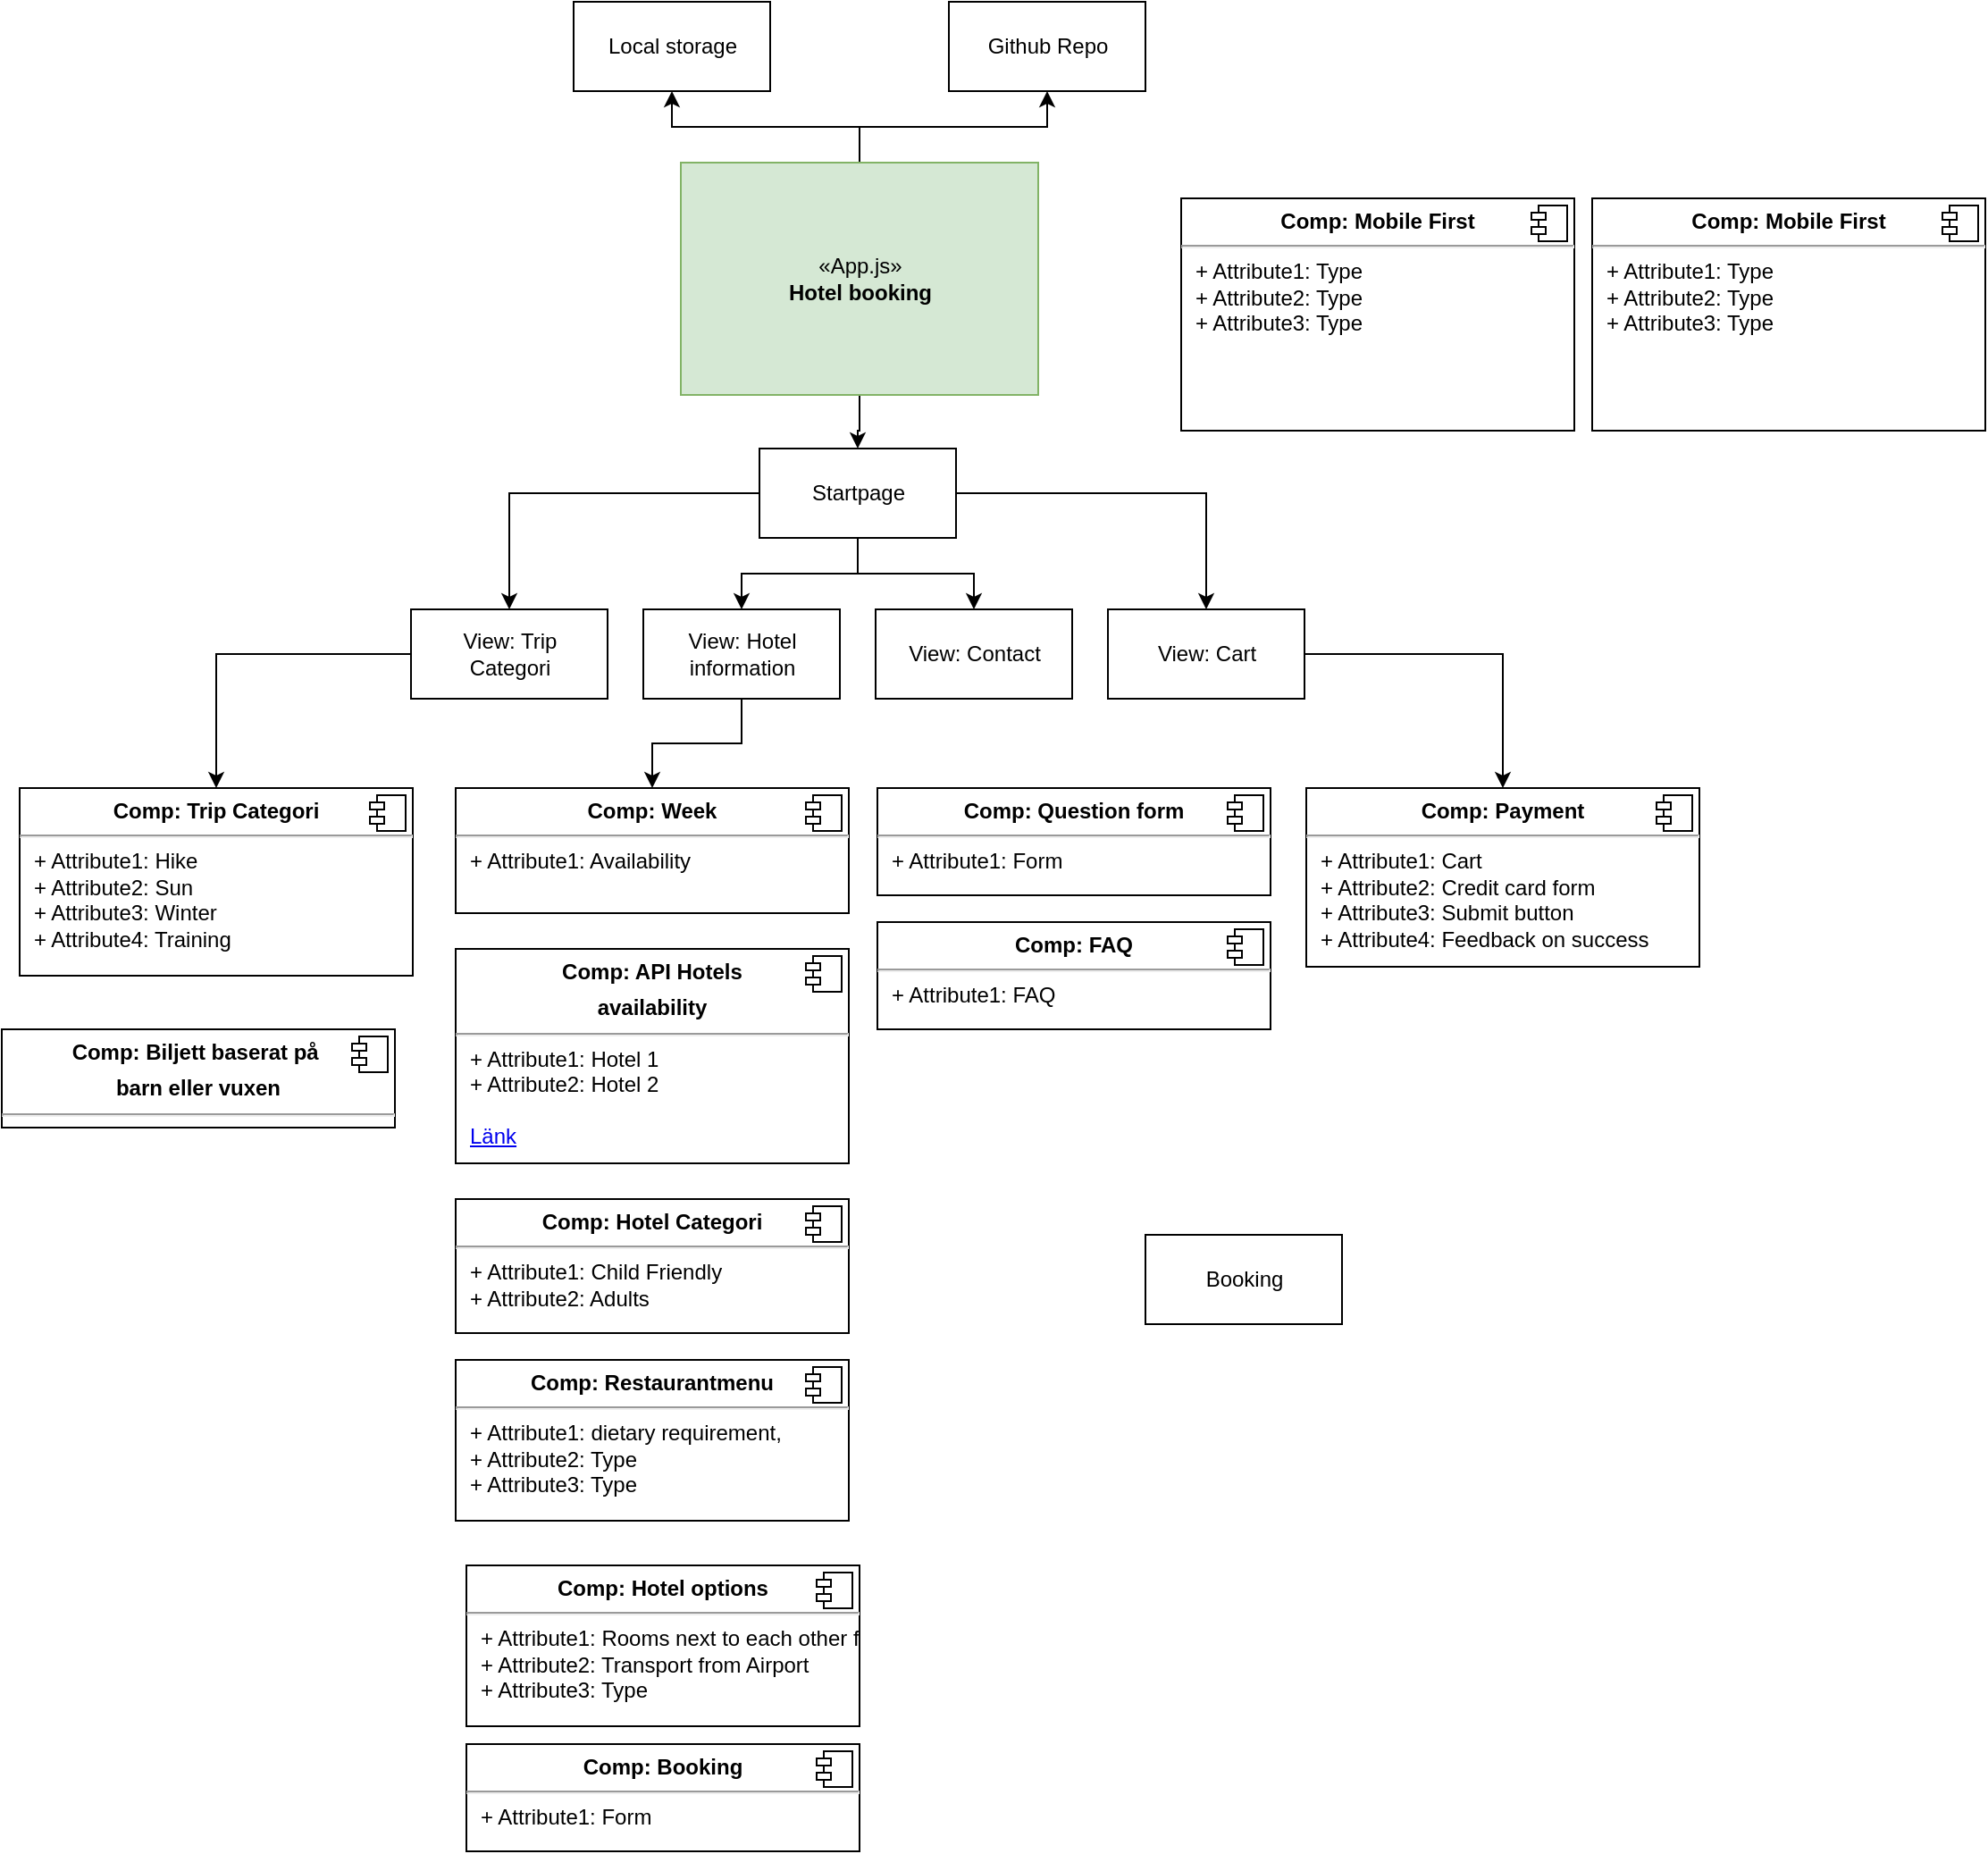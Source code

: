 <mxfile version="20.2.7" type="github"><diagram id="IEOr7dW3rw9yl9XWlPnF" name="Sida-1"><mxGraphModel dx="2590" dy="1131" grid="0" gridSize="10" guides="1" tooltips="1" connect="1" arrows="1" fold="1" page="1" pageScale="1" pageWidth="827" pageHeight="1169" math="0" shadow="0"><root><mxCell id="0"/><mxCell id="1" parent="0"/><mxCell id="TIYp-XYi7QgNWu6qfme7-2" value="&lt;p style=&quot;margin:0px;margin-top:6px;text-align:center;&quot;&gt;&lt;b&gt;Comp: Trip Categori&lt;/b&gt;&lt;/p&gt;&lt;hr&gt;&lt;p style=&quot;margin:0px;margin-left:8px;&quot;&gt;+ Attribute1: Hike&lt;br&gt;+ Attribute2: Sun&lt;/p&gt;&lt;p style=&quot;margin:0px;margin-left:8px;&quot;&gt;+ Attribute3: Winter&lt;br&gt;&lt;/p&gt;&lt;p style=&quot;margin:0px;margin-left:8px;&quot;&gt;+ Attribute4: Training&lt;br&gt;&lt;/p&gt;" style="align=left;overflow=fill;html=1;dropTarget=0;" parent="1" vertex="1"><mxGeometry x="-380" y="480" width="220" height="105" as="geometry"/></mxCell><mxCell id="TIYp-XYi7QgNWu6qfme7-3" value="" style="shape=component;jettyWidth=8;jettyHeight=4;" parent="TIYp-XYi7QgNWu6qfme7-2" vertex="1"><mxGeometry x="1" width="20" height="20" relative="1" as="geometry"><mxPoint x="-24" y="4" as="offset"/></mxGeometry></mxCell><mxCell id="eAgyWyrnECZg-caSQ3Nd-2" value="&lt;p style=&quot;margin:0px;margin-top:6px;text-align:center;&quot;&gt;&lt;b&gt;Comp: Mobile First&lt;/b&gt;&lt;/p&gt;&lt;hr&gt;&lt;p style=&quot;margin:0px;margin-left:8px;&quot;&gt;+ Attribute1: Type&lt;br&gt;+ Attribute2: Type&lt;/p&gt;&lt;p style=&quot;margin:0px;margin-left:8px;&quot;&gt;+ Attribute3: Type&lt;br&gt;&lt;/p&gt;" style="align=left;overflow=fill;html=1;dropTarget=0;" parent="1" vertex="1"><mxGeometry x="270" y="150" width="220" height="130" as="geometry"/></mxCell><mxCell id="eAgyWyrnECZg-caSQ3Nd-3" value="" style="shape=component;jettyWidth=8;jettyHeight=4;" parent="eAgyWyrnECZg-caSQ3Nd-2" vertex="1"><mxGeometry x="1" width="20" height="20" relative="1" as="geometry"><mxPoint x="-24" y="4" as="offset"/></mxGeometry></mxCell><mxCell id="eAgyWyrnECZg-caSQ3Nd-4" value="&lt;p style=&quot;margin:0px;margin-top:6px;text-align:center;&quot;&gt;&lt;b&gt;Comp: Week&lt;/b&gt;&lt;/p&gt;&lt;hr&gt;&lt;p style=&quot;margin:0px;margin-left:8px;&quot;&gt;+ Attribute1: Availability&amp;nbsp;&lt;/p&gt;" style="align=left;overflow=fill;html=1;dropTarget=0;" parent="1" vertex="1"><mxGeometry x="-136" y="480" width="220" height="70" as="geometry"/></mxCell><mxCell id="eAgyWyrnECZg-caSQ3Nd-5" value="" style="shape=component;jettyWidth=8;jettyHeight=4;" parent="eAgyWyrnECZg-caSQ3Nd-4" vertex="1"><mxGeometry x="1" width="20" height="20" relative="1" as="geometry"><mxPoint x="-24" y="4" as="offset"/></mxGeometry></mxCell><mxCell id="eAgyWyrnECZg-caSQ3Nd-6" value="&lt;p style=&quot;margin:0px;margin-top:6px;text-align:center;&quot;&gt;&lt;b&gt;Comp: Hotel Categori&lt;/b&gt;&lt;/p&gt;&lt;hr&gt;&lt;p style=&quot;margin:0px;margin-left:8px;&quot;&gt;+ Attribute1: Child Friendly&amp;nbsp;&lt;br&gt;+ Attribute2: Adults&lt;/p&gt;&lt;p style=&quot;margin:0px;margin-left:8px;&quot;&gt;&lt;br&gt;&lt;/p&gt;" style="align=left;overflow=fill;html=1;dropTarget=0;" parent="1" vertex="1"><mxGeometry x="-136" y="710" width="220" height="75" as="geometry"/></mxCell><mxCell id="eAgyWyrnECZg-caSQ3Nd-7" value="" style="shape=component;jettyWidth=8;jettyHeight=4;" parent="eAgyWyrnECZg-caSQ3Nd-6" vertex="1"><mxGeometry x="1" width="20" height="20" relative="1" as="geometry"><mxPoint x="-24" y="4" as="offset"/></mxGeometry></mxCell><mxCell id="eAgyWyrnECZg-caSQ3Nd-8" value="&lt;p style=&quot;margin:0px;margin-top:6px;text-align:center;&quot;&gt;&lt;b&gt;Comp: Hotel options&lt;/b&gt;&lt;/p&gt;&lt;hr&gt;&lt;p style=&quot;margin:0px;margin-left:8px;&quot;&gt;+ Attribute1: Rooms next to each other f&lt;br&gt;+ Attribute2: Transport from Airport&lt;/p&gt;&lt;p style=&quot;margin:0px;margin-left:8px;&quot;&gt;+ Attribute3: Type&lt;br&gt;&lt;/p&gt;" style="align=left;overflow=fill;html=1;dropTarget=0;" parent="1" vertex="1"><mxGeometry x="-130" y="915" width="220" height="90" as="geometry"/></mxCell><mxCell id="eAgyWyrnECZg-caSQ3Nd-9" value="" style="shape=component;jettyWidth=8;jettyHeight=4;" parent="eAgyWyrnECZg-caSQ3Nd-8" vertex="1"><mxGeometry x="1" width="20" height="20" relative="1" as="geometry"><mxPoint x="-24" y="4" as="offset"/></mxGeometry></mxCell><mxCell id="eAgyWyrnECZg-caSQ3Nd-10" value="&lt;p style=&quot;margin:0px;margin-top:6px;text-align:center;&quot;&gt;&lt;b&gt;Comp: Restaurantmenu&lt;/b&gt;&lt;/p&gt;&lt;hr&gt;&lt;p style=&quot;margin:0px;margin-left:8px;&quot;&gt;+ Attribute1:&amp;nbsp;dietary requirement,&lt;br&gt;+ Attribute2: Type&lt;/p&gt;&lt;p style=&quot;margin:0px;margin-left:8px;&quot;&gt;+ Attribute3: Type&lt;br&gt;&lt;/p&gt;" style="align=left;overflow=fill;html=1;dropTarget=0;" parent="1" vertex="1"><mxGeometry x="-136" y="800" width="220" height="90" as="geometry"/></mxCell><mxCell id="eAgyWyrnECZg-caSQ3Nd-11" value="" style="shape=component;jettyWidth=8;jettyHeight=4;" parent="eAgyWyrnECZg-caSQ3Nd-10" vertex="1"><mxGeometry x="1" width="20" height="20" relative="1" as="geometry"><mxPoint x="-24" y="4" as="offset"/></mxGeometry></mxCell><mxCell id="eAgyWyrnECZg-caSQ3Nd-12" value="&lt;p style=&quot;margin:0px;margin-top:6px;text-align:center;&quot;&gt;&lt;b&gt;Comp: Question form&lt;/b&gt;&lt;/p&gt;&lt;hr&gt;&lt;p style=&quot;margin:0px;margin-left:8px;&quot;&gt;+ Attribute1: Form&lt;/p&gt;&lt;p style=&quot;margin: 0px 0px 0px 8px;&quot;&gt;&lt;br&gt;&lt;/p&gt;" style="align=left;overflow=fill;html=1;dropTarget=0;" parent="1" vertex="1"><mxGeometry x="100" y="480" width="220" height="60" as="geometry"/></mxCell><mxCell id="eAgyWyrnECZg-caSQ3Nd-13" value="" style="shape=component;jettyWidth=8;jettyHeight=4;" parent="eAgyWyrnECZg-caSQ3Nd-12" vertex="1"><mxGeometry x="1" width="20" height="20" relative="1" as="geometry"><mxPoint x="-24" y="4" as="offset"/></mxGeometry></mxCell><mxCell id="eAgyWyrnECZg-caSQ3Nd-14" value="&lt;p style=&quot;margin:0px;margin-top:6px;text-align:center;&quot;&gt;&lt;b&gt;Comp: Payment&lt;/b&gt;&lt;/p&gt;&lt;hr&gt;&lt;p style=&quot;margin:0px;margin-left:8px;&quot;&gt;+ Attribute1: Cart&lt;/p&gt;&lt;p style=&quot;margin: 0px 0px 0px 8px;&quot;&gt;+ Attribute2: Credit card form&lt;/p&gt;&lt;p style=&quot;margin: 0px 0px 0px 8px;&quot;&gt;+ Attribute3: Submit button&lt;/p&gt;&lt;p style=&quot;margin: 0px 0px 0px 8px;&quot;&gt;+ Attribute4: Feedback on success&amp;nbsp;&lt;br&gt;&lt;/p&gt;&lt;p style=&quot;margin: 0px 0px 0px 8px;&quot;&gt;&lt;br&gt;&lt;/p&gt;&lt;p style=&quot;margin: 0px 0px 0px 8px;&quot;&gt;&lt;br&gt;&lt;/p&gt;" style="align=left;overflow=fill;html=1;dropTarget=0;" parent="1" vertex="1"><mxGeometry x="340" y="480" width="220" height="100" as="geometry"/></mxCell><mxCell id="eAgyWyrnECZg-caSQ3Nd-15" value="" style="shape=component;jettyWidth=8;jettyHeight=4;" parent="eAgyWyrnECZg-caSQ3Nd-14" vertex="1"><mxGeometry x="1" width="20" height="20" relative="1" as="geometry"><mxPoint x="-24" y="4" as="offset"/></mxGeometry></mxCell><mxCell id="eAgyWyrnECZg-caSQ3Nd-21" style="edgeStyle=orthogonalEdgeStyle;rounded=0;orthogonalLoop=1;jettySize=auto;html=1;entryX=0.5;entryY=1;entryDx=0;entryDy=0;" parent="1" source="eAgyWyrnECZg-caSQ3Nd-17" target="eAgyWyrnECZg-caSQ3Nd-20" edge="1"><mxGeometry relative="1" as="geometry"/></mxCell><mxCell id="eAgyWyrnECZg-caSQ3Nd-23" style="edgeStyle=orthogonalEdgeStyle;rounded=0;orthogonalLoop=1;jettySize=auto;html=1;" parent="1" source="eAgyWyrnECZg-caSQ3Nd-17" target="eAgyWyrnECZg-caSQ3Nd-22" edge="1"><mxGeometry relative="1" as="geometry"/></mxCell><mxCell id="eAgyWyrnECZg-caSQ3Nd-27" style="edgeStyle=orthogonalEdgeStyle;rounded=0;orthogonalLoop=1;jettySize=auto;html=1;" parent="1" source="eAgyWyrnECZg-caSQ3Nd-17" target="eAgyWyrnECZg-caSQ3Nd-24" edge="1"><mxGeometry relative="1" as="geometry"/></mxCell><mxCell id="eAgyWyrnECZg-caSQ3Nd-17" value="«App.js»&lt;br&gt;&lt;b&gt;Hotel booking&lt;/b&gt;" style="html=1;fillColor=#d5e8d4;strokeColor=#82b366;" parent="1" vertex="1"><mxGeometry x="-10" y="130" width="200" height="130" as="geometry"/></mxCell><mxCell id="eAgyWyrnECZg-caSQ3Nd-20" value="Local storage" style="html=1;" parent="1" vertex="1"><mxGeometry x="-70" y="40" width="110" height="50" as="geometry"/></mxCell><mxCell id="eAgyWyrnECZg-caSQ3Nd-22" value="Github Repo" style="html=1;" parent="1" vertex="1"><mxGeometry x="140" y="40" width="110" height="50" as="geometry"/></mxCell><mxCell id="eAgyWyrnECZg-caSQ3Nd-36" style="edgeStyle=orthogonalEdgeStyle;rounded=0;orthogonalLoop=1;jettySize=auto;html=1;" parent="1" source="eAgyWyrnECZg-caSQ3Nd-24" target="eAgyWyrnECZg-caSQ3Nd-28" edge="1"><mxGeometry relative="1" as="geometry"/></mxCell><mxCell id="eAgyWyrnECZg-caSQ3Nd-39" style="edgeStyle=orthogonalEdgeStyle;rounded=0;orthogonalLoop=1;jettySize=auto;html=1;entryX=0.5;entryY=0;entryDx=0;entryDy=0;" parent="1" source="eAgyWyrnECZg-caSQ3Nd-24" target="eAgyWyrnECZg-caSQ3Nd-32" edge="1"><mxGeometry relative="1" as="geometry"/></mxCell><mxCell id="eAgyWyrnECZg-caSQ3Nd-40" style="edgeStyle=orthogonalEdgeStyle;rounded=0;orthogonalLoop=1;jettySize=auto;html=1;entryX=0.5;entryY=0;entryDx=0;entryDy=0;" parent="1" source="eAgyWyrnECZg-caSQ3Nd-24" target="eAgyWyrnECZg-caSQ3Nd-33" edge="1"><mxGeometry relative="1" as="geometry"/></mxCell><mxCell id="eAgyWyrnECZg-caSQ3Nd-41" style="edgeStyle=orthogonalEdgeStyle;rounded=0;orthogonalLoop=1;jettySize=auto;html=1;" parent="1" source="eAgyWyrnECZg-caSQ3Nd-24" target="eAgyWyrnECZg-caSQ3Nd-34" edge="1"><mxGeometry relative="1" as="geometry"/></mxCell><mxCell id="eAgyWyrnECZg-caSQ3Nd-24" value="Startpage" style="html=1;" parent="1" vertex="1"><mxGeometry x="34" y="290" width="110" height="50" as="geometry"/></mxCell><mxCell id="eAgyWyrnECZg-caSQ3Nd-42" style="edgeStyle=orthogonalEdgeStyle;rounded=0;orthogonalLoop=1;jettySize=auto;html=1;entryX=0.5;entryY=0;entryDx=0;entryDy=0;exitX=0;exitY=0.5;exitDx=0;exitDy=0;" parent="1" source="eAgyWyrnECZg-caSQ3Nd-28" target="TIYp-XYi7QgNWu6qfme7-2" edge="1"><mxGeometry relative="1" as="geometry"/></mxCell><mxCell id="eAgyWyrnECZg-caSQ3Nd-28" value="View: Trip &lt;br&gt;Categori" style="html=1;" parent="1" vertex="1"><mxGeometry x="-161" y="380" width="110" height="50" as="geometry"/></mxCell><mxCell id="eAgyWyrnECZg-caSQ3Nd-51" style="edgeStyle=orthogonalEdgeStyle;rounded=0;orthogonalLoop=1;jettySize=auto;html=1;" parent="1" source="eAgyWyrnECZg-caSQ3Nd-32" target="eAgyWyrnECZg-caSQ3Nd-4" edge="1"><mxGeometry relative="1" as="geometry"/></mxCell><mxCell id="eAgyWyrnECZg-caSQ3Nd-32" value="View: Hotel &lt;br&gt;information" style="html=1;" parent="1" vertex="1"><mxGeometry x="-31" y="380" width="110" height="50" as="geometry"/></mxCell><mxCell id="eAgyWyrnECZg-caSQ3Nd-33" value="View: Contact" style="html=1;" parent="1" vertex="1"><mxGeometry x="99" y="380" width="110" height="50" as="geometry"/></mxCell><mxCell id="eAgyWyrnECZg-caSQ3Nd-49" style="edgeStyle=orthogonalEdgeStyle;rounded=0;orthogonalLoop=1;jettySize=auto;html=1;" parent="1" source="eAgyWyrnECZg-caSQ3Nd-34" target="eAgyWyrnECZg-caSQ3Nd-14" edge="1"><mxGeometry relative="1" as="geometry"/></mxCell><mxCell id="eAgyWyrnECZg-caSQ3Nd-34" value="View: Cart" style="html=1;" parent="1" vertex="1"><mxGeometry x="229" y="380" width="110" height="50" as="geometry"/></mxCell><mxCell id="eAgyWyrnECZg-caSQ3Nd-44" value="&lt;p style=&quot;margin:0px;margin-top:6px;text-align:center;&quot;&gt;&lt;b&gt;Comp: FAQ&lt;/b&gt;&lt;/p&gt;&lt;hr&gt;&lt;p style=&quot;margin:0px;margin-left:8px;&quot;&gt;&lt;span style=&quot;background-color: initial;&quot;&gt;+ Attribute1: FAQ&lt;/span&gt;&lt;br&gt;&lt;/p&gt;&lt;p style=&quot;margin: 0px 0px 0px 8px;&quot;&gt;&lt;br&gt;&lt;/p&gt;" style="align=left;overflow=fill;html=1;dropTarget=0;" parent="1" vertex="1"><mxGeometry x="100" y="555" width="220" height="60" as="geometry"/></mxCell><mxCell id="eAgyWyrnECZg-caSQ3Nd-45" value="" style="shape=component;jettyWidth=8;jettyHeight=4;" parent="eAgyWyrnECZg-caSQ3Nd-44" vertex="1"><mxGeometry x="1" width="20" height="20" relative="1" as="geometry"><mxPoint x="-24" y="4" as="offset"/></mxGeometry></mxCell><mxCell id="eAgyWyrnECZg-caSQ3Nd-46" value="&lt;p style=&quot;margin:0px;margin-top:6px;text-align:center;&quot;&gt;&lt;b&gt;Comp: Booking&lt;/b&gt;&lt;/p&gt;&lt;hr&gt;&lt;p style=&quot;margin:0px;margin-left:8px;&quot;&gt;+ Attribute1: Form&lt;/p&gt;&lt;p style=&quot;margin: 0px 0px 0px 8px;&quot;&gt;&lt;br&gt;&lt;/p&gt;" style="align=left;overflow=fill;html=1;dropTarget=0;" parent="1" vertex="1"><mxGeometry x="-130" y="1015" width="220" height="60" as="geometry"/></mxCell><mxCell id="eAgyWyrnECZg-caSQ3Nd-47" value="" style="shape=component;jettyWidth=8;jettyHeight=4;" parent="eAgyWyrnECZg-caSQ3Nd-46" vertex="1"><mxGeometry x="1" width="20" height="20" relative="1" as="geometry"><mxPoint x="-24" y="4" as="offset"/></mxGeometry></mxCell><mxCell id="eAgyWyrnECZg-caSQ3Nd-48" value="Booking" style="html=1;" parent="1" vertex="1"><mxGeometry x="250" y="730" width="110" height="50" as="geometry"/></mxCell><mxCell id="eAgyWyrnECZg-caSQ3Nd-54" value="&lt;p style=&quot;margin:0px;margin-top:6px;text-align:center;&quot;&gt;&lt;b&gt;Comp: API Hotels&lt;br&gt;&lt;/b&gt;&lt;/p&gt;&lt;p style=&quot;margin:0px;margin-top:6px;text-align:center;&quot;&gt;&lt;b&gt;availability&lt;/b&gt;&lt;br&gt;&lt;/p&gt;&lt;hr&gt;&lt;p style=&quot;margin:0px;margin-left:8px;&quot;&gt;+ Attribute1: Hotel 1&lt;br&gt;+ Attribute2: Hotel 2&lt;/p&gt;&lt;p style=&quot;margin:0px;margin-left:8px;&quot;&gt;&lt;br&gt;&lt;/p&gt;&lt;p style=&quot;margin:0px;margin-left:8px;&quot;&gt;&lt;a href=&quot;https://developer.bcdtravel.com/apis/hotel-api/#/reference/generic/getconfigurations/get_availability&quot;&gt;Länk&lt;/a&gt;&lt;/p&gt;&lt;p style=&quot;margin:0px;margin-left:8px;&quot;&gt;&lt;br&gt;&lt;/p&gt;&lt;p style=&quot;margin:0px;margin-left:8px;&quot;&gt;&lt;br&gt;&lt;/p&gt;&lt;p style=&quot;margin:0px;margin-left:8px;&quot;&gt;&lt;br&gt;&lt;/p&gt;" style="align=left;overflow=fill;html=1;dropTarget=0;" parent="1" vertex="1"><mxGeometry x="-136" y="570" width="220" height="120" as="geometry"/></mxCell><mxCell id="eAgyWyrnECZg-caSQ3Nd-55" value="" style="shape=component;jettyWidth=8;jettyHeight=4;" parent="eAgyWyrnECZg-caSQ3Nd-54" vertex="1"><mxGeometry x="1" width="20" height="20" relative="1" as="geometry"><mxPoint x="-24" y="4" as="offset"/></mxGeometry></mxCell><mxCell id="eAgyWyrnECZg-caSQ3Nd-56" value="&lt;p style=&quot;margin:0px;margin-top:6px;text-align:center;&quot;&gt;&lt;b&gt;Comp: Mobile First&lt;/b&gt;&lt;/p&gt;&lt;hr&gt;&lt;p style=&quot;margin:0px;margin-left:8px;&quot;&gt;+ Attribute1: Type&lt;br&gt;+ Attribute2: Type&lt;/p&gt;&lt;p style=&quot;margin:0px;margin-left:8px;&quot;&gt;+ Attribute3: Type&lt;br&gt;&lt;/p&gt;" style="align=left;overflow=fill;html=1;dropTarget=0;" parent="1" vertex="1"><mxGeometry x="500" y="150" width="220" height="130" as="geometry"/></mxCell><mxCell id="eAgyWyrnECZg-caSQ3Nd-57" value="" style="shape=component;jettyWidth=8;jettyHeight=4;" parent="eAgyWyrnECZg-caSQ3Nd-56" vertex="1"><mxGeometry x="1" width="20" height="20" relative="1" as="geometry"><mxPoint x="-24" y="4" as="offset"/></mxGeometry></mxCell><mxCell id="eAgyWyrnECZg-caSQ3Nd-58" value="&lt;p style=&quot;margin:0px;margin-top:6px;text-align:center;&quot;&gt;&lt;b&gt;Comp: Biljett baserat på&amp;nbsp;&lt;/b&gt;&lt;/p&gt;&lt;p style=&quot;margin:0px;margin-top:6px;text-align:center;&quot;&gt;&lt;b&gt;barn eller vuxen&lt;/b&gt;&lt;/p&gt;&lt;hr&gt;&lt;p style=&quot;margin:0px;margin-left:8px;&quot;&gt;&lt;br&gt;&lt;/p&gt;" style="align=left;overflow=fill;html=1;dropTarget=0;" parent="1" vertex="1"><mxGeometry x="-390" y="615" width="220" height="55" as="geometry"/></mxCell><mxCell id="eAgyWyrnECZg-caSQ3Nd-59" value="" style="shape=component;jettyWidth=8;jettyHeight=4;" parent="eAgyWyrnECZg-caSQ3Nd-58" vertex="1"><mxGeometry x="1" width="20" height="20" relative="1" as="geometry"><mxPoint x="-24" y="4" as="offset"/></mxGeometry></mxCell></root></mxGraphModel></diagram></mxfile>